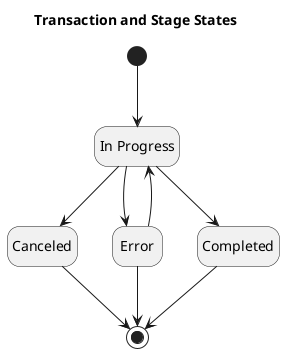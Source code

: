 @startuml
hide empty description

title Transaction and Stage States

state "In Progress" as ip
state "Canceled" as cnc
state "Error" as err
state "Completed" as cmp

[*] --> ip
ip --> cnc
ip --> err
ip --> cmp

cnc --> [*]
err --> [*]
err --> ip
cmp --> [*]

@enduml